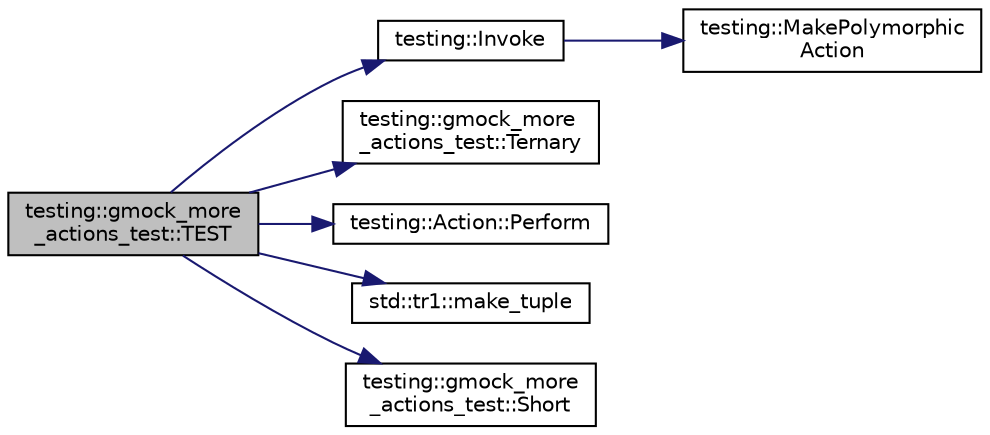 digraph "testing::gmock_more_actions_test::TEST"
{
  edge [fontname="Helvetica",fontsize="10",labelfontname="Helvetica",labelfontsize="10"];
  node [fontname="Helvetica",fontsize="10",shape=record];
  rankdir="LR";
  Node80 [label="testing::gmock_more\l_actions_test::TEST",height=0.2,width=0.4,color="black", fillcolor="grey75", style="filled", fontcolor="black"];
  Node80 -> Node81 [color="midnightblue",fontsize="10",style="solid",fontname="Helvetica"];
  Node81 [label="testing::Invoke",height=0.2,width=0.4,color="black", fillcolor="white", style="filled",URL="$d0/d75/namespacetesting.html#a12aebaf8363d49a383047529f798b694"];
  Node81 -> Node82 [color="midnightblue",fontsize="10",style="solid",fontname="Helvetica"];
  Node82 [label="testing::MakePolymorphic\lAction",height=0.2,width=0.4,color="black", fillcolor="white", style="filled",URL="$d0/d75/namespacetesting.html#a36bd06c5ea972c6df0bd9f40a7a94c65"];
  Node80 -> Node83 [color="midnightblue",fontsize="10",style="solid",fontname="Helvetica"];
  Node83 [label="testing::gmock_more\l_actions_test::Ternary",height=0.2,width=0.4,color="black", fillcolor="white", style="filled",URL="$d1/d7a/namespacetesting_1_1gmock__more__actions__test.html#ab98b352528a0b72625b4710a6fc648a1"];
  Node80 -> Node84 [color="midnightblue",fontsize="10",style="solid",fontname="Helvetica"];
  Node84 [label="testing::Action::Perform",height=0.2,width=0.4,color="black", fillcolor="white", style="filled",URL="$d0/dd1/classtesting_1_1_action.html#ad00a03062885685da84b308e6e8ff4cb"];
  Node80 -> Node85 [color="midnightblue",fontsize="10",style="solid",fontname="Helvetica"];
  Node85 [label="std::tr1::make_tuple",height=0.2,width=0.4,color="black", fillcolor="white", style="filled",URL="$d2/db7/namespacestd_1_1tr1.html#af7e12a0f5b5791b5b7c49a5a17b85359"];
  Node80 -> Node86 [color="midnightblue",fontsize="10",style="solid",fontname="Helvetica"];
  Node86 [label="testing::gmock_more\l_actions_test::Short",height=0.2,width=0.4,color="black", fillcolor="white", style="filled",URL="$d1/d7a/namespacetesting_1_1gmock__more__actions__test.html#a00503d3168f1123e314c0d42b7e10b88"];
}
